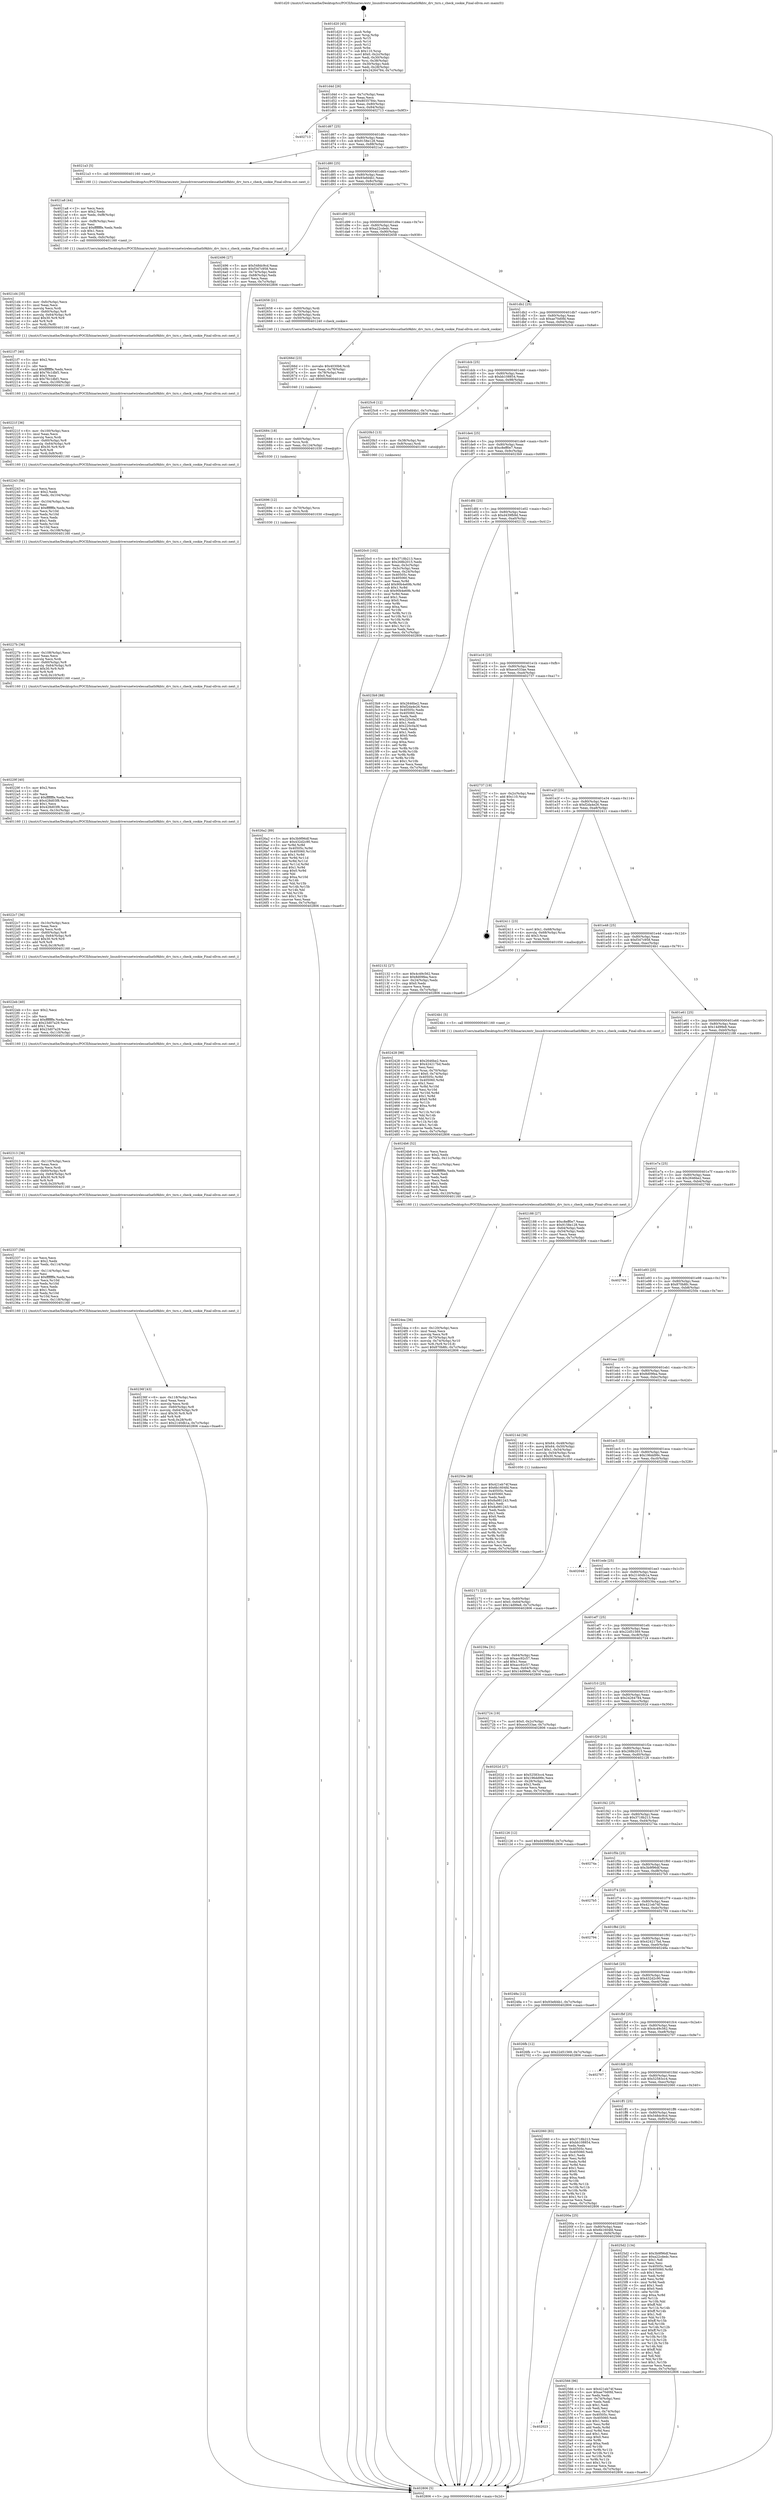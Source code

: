 digraph "0x401d20" {
  label = "0x401d20 (/mnt/c/Users/mathe/Desktop/tcc/POCII/binaries/extr_linuxdriversnetwirelessathath9khtc_drv_txrx.c_check_cookie_Final-ollvm.out::main(0))"
  labelloc = "t"
  node[shape=record]

  Entry [label="",width=0.3,height=0.3,shape=circle,fillcolor=black,style=filled]
  "0x401d4d" [label="{
     0x401d4d [26]\l
     | [instrs]\l
     &nbsp;&nbsp;0x401d4d \<+3\>: mov -0x7c(%rbp),%eax\l
     &nbsp;&nbsp;0x401d50 \<+2\>: mov %eax,%ecx\l
     &nbsp;&nbsp;0x401d52 \<+6\>: sub $0x8035784c,%ecx\l
     &nbsp;&nbsp;0x401d58 \<+3\>: mov %eax,-0x80(%rbp)\l
     &nbsp;&nbsp;0x401d5b \<+6\>: mov %ecx,-0x84(%rbp)\l
     &nbsp;&nbsp;0x401d61 \<+6\>: je 0000000000402713 \<main+0x9f3\>\l
  }"]
  "0x402713" [label="{
     0x402713\l
  }", style=dashed]
  "0x401d67" [label="{
     0x401d67 [25]\l
     | [instrs]\l
     &nbsp;&nbsp;0x401d67 \<+5\>: jmp 0000000000401d6c \<main+0x4c\>\l
     &nbsp;&nbsp;0x401d6c \<+3\>: mov -0x80(%rbp),%eax\l
     &nbsp;&nbsp;0x401d6f \<+5\>: sub $0x9158e128,%eax\l
     &nbsp;&nbsp;0x401d74 \<+6\>: mov %eax,-0x88(%rbp)\l
     &nbsp;&nbsp;0x401d7a \<+6\>: je 00000000004021a3 \<main+0x483\>\l
  }"]
  Exit [label="",width=0.3,height=0.3,shape=circle,fillcolor=black,style=filled,peripheries=2]
  "0x4021a3" [label="{
     0x4021a3 [5]\l
     | [instrs]\l
     &nbsp;&nbsp;0x4021a3 \<+5\>: call 0000000000401160 \<next_i\>\l
     | [calls]\l
     &nbsp;&nbsp;0x401160 \{1\} (/mnt/c/Users/mathe/Desktop/tcc/POCII/binaries/extr_linuxdriversnetwirelessathath9khtc_drv_txrx.c_check_cookie_Final-ollvm.out::next_i)\l
  }"]
  "0x401d80" [label="{
     0x401d80 [25]\l
     | [instrs]\l
     &nbsp;&nbsp;0x401d80 \<+5\>: jmp 0000000000401d85 \<main+0x65\>\l
     &nbsp;&nbsp;0x401d85 \<+3\>: mov -0x80(%rbp),%eax\l
     &nbsp;&nbsp;0x401d88 \<+5\>: sub $0x93efd4b1,%eax\l
     &nbsp;&nbsp;0x401d8d \<+6\>: mov %eax,-0x8c(%rbp)\l
     &nbsp;&nbsp;0x401d93 \<+6\>: je 0000000000402496 \<main+0x776\>\l
  }"]
  "0x4026a2" [label="{
     0x4026a2 [89]\l
     | [instrs]\l
     &nbsp;&nbsp;0x4026a2 \<+5\>: mov $0x3b9f96df,%eax\l
     &nbsp;&nbsp;0x4026a7 \<+5\>: mov $0x432d2c90,%esi\l
     &nbsp;&nbsp;0x4026ac \<+3\>: xor %r8d,%r8d\l
     &nbsp;&nbsp;0x4026af \<+8\>: mov 0x40505c,%r9d\l
     &nbsp;&nbsp;0x4026b7 \<+8\>: mov 0x405060,%r10d\l
     &nbsp;&nbsp;0x4026bf \<+4\>: sub $0x1,%r8d\l
     &nbsp;&nbsp;0x4026c3 \<+3\>: mov %r9d,%r11d\l
     &nbsp;&nbsp;0x4026c6 \<+3\>: add %r8d,%r11d\l
     &nbsp;&nbsp;0x4026c9 \<+4\>: imul %r11d,%r9d\l
     &nbsp;&nbsp;0x4026cd \<+4\>: and $0x1,%r9d\l
     &nbsp;&nbsp;0x4026d1 \<+4\>: cmp $0x0,%r9d\l
     &nbsp;&nbsp;0x4026d5 \<+3\>: sete %bl\l
     &nbsp;&nbsp;0x4026d8 \<+4\>: cmp $0xa,%r10d\l
     &nbsp;&nbsp;0x4026dc \<+4\>: setl %r14b\l
     &nbsp;&nbsp;0x4026e0 \<+3\>: mov %bl,%r15b\l
     &nbsp;&nbsp;0x4026e3 \<+3\>: and %r14b,%r15b\l
     &nbsp;&nbsp;0x4026e6 \<+3\>: xor %r14b,%bl\l
     &nbsp;&nbsp;0x4026e9 \<+3\>: or %bl,%r15b\l
     &nbsp;&nbsp;0x4026ec \<+4\>: test $0x1,%r15b\l
     &nbsp;&nbsp;0x4026f0 \<+3\>: cmovne %esi,%eax\l
     &nbsp;&nbsp;0x4026f3 \<+3\>: mov %eax,-0x7c(%rbp)\l
     &nbsp;&nbsp;0x4026f6 \<+5\>: jmp 0000000000402806 \<main+0xae6\>\l
  }"]
  "0x402496" [label="{
     0x402496 [27]\l
     | [instrs]\l
     &nbsp;&nbsp;0x402496 \<+5\>: mov $0x548dc9cd,%eax\l
     &nbsp;&nbsp;0x40249b \<+5\>: mov $0xf347c958,%ecx\l
     &nbsp;&nbsp;0x4024a0 \<+3\>: mov -0x74(%rbp),%edx\l
     &nbsp;&nbsp;0x4024a3 \<+3\>: cmp -0x68(%rbp),%edx\l
     &nbsp;&nbsp;0x4024a6 \<+3\>: cmovl %ecx,%eax\l
     &nbsp;&nbsp;0x4024a9 \<+3\>: mov %eax,-0x7c(%rbp)\l
     &nbsp;&nbsp;0x4024ac \<+5\>: jmp 0000000000402806 \<main+0xae6\>\l
  }"]
  "0x401d99" [label="{
     0x401d99 [25]\l
     | [instrs]\l
     &nbsp;&nbsp;0x401d99 \<+5\>: jmp 0000000000401d9e \<main+0x7e\>\l
     &nbsp;&nbsp;0x401d9e \<+3\>: mov -0x80(%rbp),%eax\l
     &nbsp;&nbsp;0x401da1 \<+5\>: sub $0xa22cdedc,%eax\l
     &nbsp;&nbsp;0x401da6 \<+6\>: mov %eax,-0x90(%rbp)\l
     &nbsp;&nbsp;0x401dac \<+6\>: je 0000000000402658 \<main+0x938\>\l
  }"]
  "0x402696" [label="{
     0x402696 [12]\l
     | [instrs]\l
     &nbsp;&nbsp;0x402696 \<+4\>: mov -0x70(%rbp),%rcx\l
     &nbsp;&nbsp;0x40269a \<+3\>: mov %rcx,%rdi\l
     &nbsp;&nbsp;0x40269d \<+5\>: call 0000000000401030 \<free@plt\>\l
     | [calls]\l
     &nbsp;&nbsp;0x401030 \{1\} (unknown)\l
  }"]
  "0x402658" [label="{
     0x402658 [21]\l
     | [instrs]\l
     &nbsp;&nbsp;0x402658 \<+4\>: mov -0x60(%rbp),%rdi\l
     &nbsp;&nbsp;0x40265c \<+4\>: mov -0x70(%rbp),%rsi\l
     &nbsp;&nbsp;0x402660 \<+4\>: mov -0x48(%rbp),%rdx\l
     &nbsp;&nbsp;0x402664 \<+4\>: mov -0x50(%rbp),%rcx\l
     &nbsp;&nbsp;0x402668 \<+5\>: call 0000000000401240 \<check_cookie\>\l
     | [calls]\l
     &nbsp;&nbsp;0x401240 \{1\} (/mnt/c/Users/mathe/Desktop/tcc/POCII/binaries/extr_linuxdriversnetwirelessathath9khtc_drv_txrx.c_check_cookie_Final-ollvm.out::check_cookie)\l
  }"]
  "0x401db2" [label="{
     0x401db2 [25]\l
     | [instrs]\l
     &nbsp;&nbsp;0x401db2 \<+5\>: jmp 0000000000401db7 \<main+0x97\>\l
     &nbsp;&nbsp;0x401db7 \<+3\>: mov -0x80(%rbp),%eax\l
     &nbsp;&nbsp;0x401dba \<+5\>: sub $0xae70d0fd,%eax\l
     &nbsp;&nbsp;0x401dbf \<+6\>: mov %eax,-0x94(%rbp)\l
     &nbsp;&nbsp;0x401dc5 \<+6\>: je 00000000004025c6 \<main+0x8a6\>\l
  }"]
  "0x402684" [label="{
     0x402684 [18]\l
     | [instrs]\l
     &nbsp;&nbsp;0x402684 \<+4\>: mov -0x60(%rbp),%rcx\l
     &nbsp;&nbsp;0x402688 \<+3\>: mov %rcx,%rdi\l
     &nbsp;&nbsp;0x40268b \<+6\>: mov %eax,-0x124(%rbp)\l
     &nbsp;&nbsp;0x402691 \<+5\>: call 0000000000401030 \<free@plt\>\l
     | [calls]\l
     &nbsp;&nbsp;0x401030 \{1\} (unknown)\l
  }"]
  "0x4025c6" [label="{
     0x4025c6 [12]\l
     | [instrs]\l
     &nbsp;&nbsp;0x4025c6 \<+7\>: movl $0x93efd4b1,-0x7c(%rbp)\l
     &nbsp;&nbsp;0x4025cd \<+5\>: jmp 0000000000402806 \<main+0xae6\>\l
  }"]
  "0x401dcb" [label="{
     0x401dcb [25]\l
     | [instrs]\l
     &nbsp;&nbsp;0x401dcb \<+5\>: jmp 0000000000401dd0 \<main+0xb0\>\l
     &nbsp;&nbsp;0x401dd0 \<+3\>: mov -0x80(%rbp),%eax\l
     &nbsp;&nbsp;0x401dd3 \<+5\>: sub $0xbb108854,%eax\l
     &nbsp;&nbsp;0x401dd8 \<+6\>: mov %eax,-0x98(%rbp)\l
     &nbsp;&nbsp;0x401dde \<+6\>: je 00000000004020b3 \<main+0x393\>\l
  }"]
  "0x40266d" [label="{
     0x40266d [23]\l
     | [instrs]\l
     &nbsp;&nbsp;0x40266d \<+10\>: movabs $0x4030b6,%rdi\l
     &nbsp;&nbsp;0x402677 \<+3\>: mov %eax,-0x78(%rbp)\l
     &nbsp;&nbsp;0x40267a \<+3\>: mov -0x78(%rbp),%esi\l
     &nbsp;&nbsp;0x40267d \<+2\>: mov $0x0,%al\l
     &nbsp;&nbsp;0x40267f \<+5\>: call 0000000000401040 \<printf@plt\>\l
     | [calls]\l
     &nbsp;&nbsp;0x401040 \{1\} (unknown)\l
  }"]
  "0x4020b3" [label="{
     0x4020b3 [13]\l
     | [instrs]\l
     &nbsp;&nbsp;0x4020b3 \<+4\>: mov -0x38(%rbp),%rax\l
     &nbsp;&nbsp;0x4020b7 \<+4\>: mov 0x8(%rax),%rdi\l
     &nbsp;&nbsp;0x4020bb \<+5\>: call 0000000000401060 \<atoi@plt\>\l
     | [calls]\l
     &nbsp;&nbsp;0x401060 \{1\} (unknown)\l
  }"]
  "0x401de4" [label="{
     0x401de4 [25]\l
     | [instrs]\l
     &nbsp;&nbsp;0x401de4 \<+5\>: jmp 0000000000401de9 \<main+0xc9\>\l
     &nbsp;&nbsp;0x401de9 \<+3\>: mov -0x80(%rbp),%eax\l
     &nbsp;&nbsp;0x401dec \<+5\>: sub $0xc8eff0e7,%eax\l
     &nbsp;&nbsp;0x401df1 \<+6\>: mov %eax,-0x9c(%rbp)\l
     &nbsp;&nbsp;0x401df7 \<+6\>: je 00000000004023b9 \<main+0x699\>\l
  }"]
  "0x402023" [label="{
     0x402023\l
  }", style=dashed]
  "0x4023b9" [label="{
     0x4023b9 [88]\l
     | [instrs]\l
     &nbsp;&nbsp;0x4023b9 \<+5\>: mov $0x2646be2,%eax\l
     &nbsp;&nbsp;0x4023be \<+5\>: mov $0xf2da4e26,%ecx\l
     &nbsp;&nbsp;0x4023c3 \<+7\>: mov 0x40505c,%edx\l
     &nbsp;&nbsp;0x4023ca \<+7\>: mov 0x405060,%esi\l
     &nbsp;&nbsp;0x4023d1 \<+2\>: mov %edx,%edi\l
     &nbsp;&nbsp;0x4023d3 \<+6\>: sub $0x220c0a3f,%edi\l
     &nbsp;&nbsp;0x4023d9 \<+3\>: sub $0x1,%edi\l
     &nbsp;&nbsp;0x4023dc \<+6\>: add $0x220c0a3f,%edi\l
     &nbsp;&nbsp;0x4023e2 \<+3\>: imul %edi,%edx\l
     &nbsp;&nbsp;0x4023e5 \<+3\>: and $0x1,%edx\l
     &nbsp;&nbsp;0x4023e8 \<+3\>: cmp $0x0,%edx\l
     &nbsp;&nbsp;0x4023eb \<+4\>: sete %r8b\l
     &nbsp;&nbsp;0x4023ef \<+3\>: cmp $0xa,%esi\l
     &nbsp;&nbsp;0x4023f2 \<+4\>: setl %r9b\l
     &nbsp;&nbsp;0x4023f6 \<+3\>: mov %r8b,%r10b\l
     &nbsp;&nbsp;0x4023f9 \<+3\>: and %r9b,%r10b\l
     &nbsp;&nbsp;0x4023fc \<+3\>: xor %r9b,%r8b\l
     &nbsp;&nbsp;0x4023ff \<+3\>: or %r8b,%r10b\l
     &nbsp;&nbsp;0x402402 \<+4\>: test $0x1,%r10b\l
     &nbsp;&nbsp;0x402406 \<+3\>: cmovne %ecx,%eax\l
     &nbsp;&nbsp;0x402409 \<+3\>: mov %eax,-0x7c(%rbp)\l
     &nbsp;&nbsp;0x40240c \<+5\>: jmp 0000000000402806 \<main+0xae6\>\l
  }"]
  "0x401dfd" [label="{
     0x401dfd [25]\l
     | [instrs]\l
     &nbsp;&nbsp;0x401dfd \<+5\>: jmp 0000000000401e02 \<main+0xe2\>\l
     &nbsp;&nbsp;0x401e02 \<+3\>: mov -0x80(%rbp),%eax\l
     &nbsp;&nbsp;0x401e05 \<+5\>: sub $0xd439fb9d,%eax\l
     &nbsp;&nbsp;0x401e0a \<+6\>: mov %eax,-0xa0(%rbp)\l
     &nbsp;&nbsp;0x401e10 \<+6\>: je 0000000000402132 \<main+0x412\>\l
  }"]
  "0x402566" [label="{
     0x402566 [96]\l
     | [instrs]\l
     &nbsp;&nbsp;0x402566 \<+5\>: mov $0x421eb74f,%eax\l
     &nbsp;&nbsp;0x40256b \<+5\>: mov $0xae70d0fd,%ecx\l
     &nbsp;&nbsp;0x402570 \<+2\>: xor %edx,%edx\l
     &nbsp;&nbsp;0x402572 \<+3\>: mov -0x74(%rbp),%esi\l
     &nbsp;&nbsp;0x402575 \<+2\>: mov %edx,%edi\l
     &nbsp;&nbsp;0x402577 \<+3\>: sub $0x1,%edi\l
     &nbsp;&nbsp;0x40257a \<+2\>: sub %edi,%esi\l
     &nbsp;&nbsp;0x40257c \<+3\>: mov %esi,-0x74(%rbp)\l
     &nbsp;&nbsp;0x40257f \<+7\>: mov 0x40505c,%esi\l
     &nbsp;&nbsp;0x402586 \<+7\>: mov 0x405060,%edi\l
     &nbsp;&nbsp;0x40258d \<+3\>: sub $0x1,%edx\l
     &nbsp;&nbsp;0x402590 \<+3\>: mov %esi,%r8d\l
     &nbsp;&nbsp;0x402593 \<+3\>: add %edx,%r8d\l
     &nbsp;&nbsp;0x402596 \<+4\>: imul %r8d,%esi\l
     &nbsp;&nbsp;0x40259a \<+3\>: and $0x1,%esi\l
     &nbsp;&nbsp;0x40259d \<+3\>: cmp $0x0,%esi\l
     &nbsp;&nbsp;0x4025a0 \<+4\>: sete %r9b\l
     &nbsp;&nbsp;0x4025a4 \<+3\>: cmp $0xa,%edi\l
     &nbsp;&nbsp;0x4025a7 \<+4\>: setl %r10b\l
     &nbsp;&nbsp;0x4025ab \<+3\>: mov %r9b,%r11b\l
     &nbsp;&nbsp;0x4025ae \<+3\>: and %r10b,%r11b\l
     &nbsp;&nbsp;0x4025b1 \<+3\>: xor %r10b,%r9b\l
     &nbsp;&nbsp;0x4025b4 \<+3\>: or %r9b,%r11b\l
     &nbsp;&nbsp;0x4025b7 \<+4\>: test $0x1,%r11b\l
     &nbsp;&nbsp;0x4025bb \<+3\>: cmovne %ecx,%eax\l
     &nbsp;&nbsp;0x4025be \<+3\>: mov %eax,-0x7c(%rbp)\l
     &nbsp;&nbsp;0x4025c1 \<+5\>: jmp 0000000000402806 \<main+0xae6\>\l
  }"]
  "0x402132" [label="{
     0x402132 [27]\l
     | [instrs]\l
     &nbsp;&nbsp;0x402132 \<+5\>: mov $0x4c49c562,%eax\l
     &nbsp;&nbsp;0x402137 \<+5\>: mov $0x8d09fea,%ecx\l
     &nbsp;&nbsp;0x40213c \<+3\>: mov -0x24(%rbp),%edx\l
     &nbsp;&nbsp;0x40213f \<+3\>: cmp $0x0,%edx\l
     &nbsp;&nbsp;0x402142 \<+3\>: cmove %ecx,%eax\l
     &nbsp;&nbsp;0x402145 \<+3\>: mov %eax,-0x7c(%rbp)\l
     &nbsp;&nbsp;0x402148 \<+5\>: jmp 0000000000402806 \<main+0xae6\>\l
  }"]
  "0x401e16" [label="{
     0x401e16 [25]\l
     | [instrs]\l
     &nbsp;&nbsp;0x401e16 \<+5\>: jmp 0000000000401e1b \<main+0xfb\>\l
     &nbsp;&nbsp;0x401e1b \<+3\>: mov -0x80(%rbp),%eax\l
     &nbsp;&nbsp;0x401e1e \<+5\>: sub $0xece533ae,%eax\l
     &nbsp;&nbsp;0x401e23 \<+6\>: mov %eax,-0xa4(%rbp)\l
     &nbsp;&nbsp;0x401e29 \<+6\>: je 0000000000402737 \<main+0xa17\>\l
  }"]
  "0x40200a" [label="{
     0x40200a [25]\l
     | [instrs]\l
     &nbsp;&nbsp;0x40200a \<+5\>: jmp 000000000040200f \<main+0x2ef\>\l
     &nbsp;&nbsp;0x40200f \<+3\>: mov -0x80(%rbp),%eax\l
     &nbsp;&nbsp;0x402012 \<+5\>: sub $0x6b1604fd,%eax\l
     &nbsp;&nbsp;0x402017 \<+6\>: mov %eax,-0xf4(%rbp)\l
     &nbsp;&nbsp;0x40201d \<+6\>: je 0000000000402566 \<main+0x846\>\l
  }"]
  "0x402737" [label="{
     0x402737 [19]\l
     | [instrs]\l
     &nbsp;&nbsp;0x402737 \<+3\>: mov -0x2c(%rbp),%eax\l
     &nbsp;&nbsp;0x40273a \<+7\>: add $0x110,%rsp\l
     &nbsp;&nbsp;0x402741 \<+1\>: pop %rbx\l
     &nbsp;&nbsp;0x402742 \<+2\>: pop %r12\l
     &nbsp;&nbsp;0x402744 \<+2\>: pop %r14\l
     &nbsp;&nbsp;0x402746 \<+2\>: pop %r15\l
     &nbsp;&nbsp;0x402748 \<+1\>: pop %rbp\l
     &nbsp;&nbsp;0x402749 \<+1\>: ret\l
  }"]
  "0x401e2f" [label="{
     0x401e2f [25]\l
     | [instrs]\l
     &nbsp;&nbsp;0x401e2f \<+5\>: jmp 0000000000401e34 \<main+0x114\>\l
     &nbsp;&nbsp;0x401e34 \<+3\>: mov -0x80(%rbp),%eax\l
     &nbsp;&nbsp;0x401e37 \<+5\>: sub $0xf2da4e26,%eax\l
     &nbsp;&nbsp;0x401e3c \<+6\>: mov %eax,-0xa8(%rbp)\l
     &nbsp;&nbsp;0x401e42 \<+6\>: je 0000000000402411 \<main+0x6f1\>\l
  }"]
  "0x4025d2" [label="{
     0x4025d2 [134]\l
     | [instrs]\l
     &nbsp;&nbsp;0x4025d2 \<+5\>: mov $0x3b9f96df,%eax\l
     &nbsp;&nbsp;0x4025d7 \<+5\>: mov $0xa22cdedc,%ecx\l
     &nbsp;&nbsp;0x4025dc \<+2\>: mov $0x1,%dl\l
     &nbsp;&nbsp;0x4025de \<+2\>: xor %esi,%esi\l
     &nbsp;&nbsp;0x4025e0 \<+7\>: mov 0x40505c,%edi\l
     &nbsp;&nbsp;0x4025e7 \<+8\>: mov 0x405060,%r8d\l
     &nbsp;&nbsp;0x4025ef \<+3\>: sub $0x1,%esi\l
     &nbsp;&nbsp;0x4025f2 \<+3\>: mov %edi,%r9d\l
     &nbsp;&nbsp;0x4025f5 \<+3\>: add %esi,%r9d\l
     &nbsp;&nbsp;0x4025f8 \<+4\>: imul %r9d,%edi\l
     &nbsp;&nbsp;0x4025fc \<+3\>: and $0x1,%edi\l
     &nbsp;&nbsp;0x4025ff \<+3\>: cmp $0x0,%edi\l
     &nbsp;&nbsp;0x402602 \<+4\>: sete %r10b\l
     &nbsp;&nbsp;0x402606 \<+4\>: cmp $0xa,%r8d\l
     &nbsp;&nbsp;0x40260a \<+4\>: setl %r11b\l
     &nbsp;&nbsp;0x40260e \<+3\>: mov %r10b,%bl\l
     &nbsp;&nbsp;0x402611 \<+3\>: xor $0xff,%bl\l
     &nbsp;&nbsp;0x402614 \<+3\>: mov %r11b,%r14b\l
     &nbsp;&nbsp;0x402617 \<+4\>: xor $0xff,%r14b\l
     &nbsp;&nbsp;0x40261b \<+3\>: xor $0x1,%dl\l
     &nbsp;&nbsp;0x40261e \<+3\>: mov %bl,%r15b\l
     &nbsp;&nbsp;0x402621 \<+4\>: and $0xff,%r15b\l
     &nbsp;&nbsp;0x402625 \<+3\>: and %dl,%r10b\l
     &nbsp;&nbsp;0x402628 \<+3\>: mov %r14b,%r12b\l
     &nbsp;&nbsp;0x40262b \<+4\>: and $0xff,%r12b\l
     &nbsp;&nbsp;0x40262f \<+3\>: and %dl,%r11b\l
     &nbsp;&nbsp;0x402632 \<+3\>: or %r10b,%r15b\l
     &nbsp;&nbsp;0x402635 \<+3\>: or %r11b,%r12b\l
     &nbsp;&nbsp;0x402638 \<+3\>: xor %r12b,%r15b\l
     &nbsp;&nbsp;0x40263b \<+3\>: or %r14b,%bl\l
     &nbsp;&nbsp;0x40263e \<+3\>: xor $0xff,%bl\l
     &nbsp;&nbsp;0x402641 \<+3\>: or $0x1,%dl\l
     &nbsp;&nbsp;0x402644 \<+2\>: and %dl,%bl\l
     &nbsp;&nbsp;0x402646 \<+3\>: or %bl,%r15b\l
     &nbsp;&nbsp;0x402649 \<+4\>: test $0x1,%r15b\l
     &nbsp;&nbsp;0x40264d \<+3\>: cmovne %ecx,%eax\l
     &nbsp;&nbsp;0x402650 \<+3\>: mov %eax,-0x7c(%rbp)\l
     &nbsp;&nbsp;0x402653 \<+5\>: jmp 0000000000402806 \<main+0xae6\>\l
  }"]
  "0x402411" [label="{
     0x402411 [23]\l
     | [instrs]\l
     &nbsp;&nbsp;0x402411 \<+7\>: movl $0x1,-0x68(%rbp)\l
     &nbsp;&nbsp;0x402418 \<+4\>: movslq -0x68(%rbp),%rax\l
     &nbsp;&nbsp;0x40241c \<+4\>: shl $0x3,%rax\l
     &nbsp;&nbsp;0x402420 \<+3\>: mov %rax,%rdi\l
     &nbsp;&nbsp;0x402423 \<+5\>: call 0000000000401050 \<malloc@plt\>\l
     | [calls]\l
     &nbsp;&nbsp;0x401050 \{1\} (unknown)\l
  }"]
  "0x401e48" [label="{
     0x401e48 [25]\l
     | [instrs]\l
     &nbsp;&nbsp;0x401e48 \<+5\>: jmp 0000000000401e4d \<main+0x12d\>\l
     &nbsp;&nbsp;0x401e4d \<+3\>: mov -0x80(%rbp),%eax\l
     &nbsp;&nbsp;0x401e50 \<+5\>: sub $0xf347c958,%eax\l
     &nbsp;&nbsp;0x401e55 \<+6\>: mov %eax,-0xac(%rbp)\l
     &nbsp;&nbsp;0x401e5b \<+6\>: je 00000000004024b1 \<main+0x791\>\l
  }"]
  "0x4024ea" [label="{
     0x4024ea [36]\l
     | [instrs]\l
     &nbsp;&nbsp;0x4024ea \<+6\>: mov -0x120(%rbp),%ecx\l
     &nbsp;&nbsp;0x4024f0 \<+3\>: imul %eax,%ecx\l
     &nbsp;&nbsp;0x4024f3 \<+3\>: movslq %ecx,%r8\l
     &nbsp;&nbsp;0x4024f6 \<+4\>: mov -0x70(%rbp),%r9\l
     &nbsp;&nbsp;0x4024fa \<+4\>: movslq -0x74(%rbp),%r10\l
     &nbsp;&nbsp;0x4024fe \<+4\>: mov %r8,(%r9,%r10,8)\l
     &nbsp;&nbsp;0x402502 \<+7\>: movl $0x870b8fc,-0x7c(%rbp)\l
     &nbsp;&nbsp;0x402509 \<+5\>: jmp 0000000000402806 \<main+0xae6\>\l
  }"]
  "0x4024b1" [label="{
     0x4024b1 [5]\l
     | [instrs]\l
     &nbsp;&nbsp;0x4024b1 \<+5\>: call 0000000000401160 \<next_i\>\l
     | [calls]\l
     &nbsp;&nbsp;0x401160 \{1\} (/mnt/c/Users/mathe/Desktop/tcc/POCII/binaries/extr_linuxdriversnetwirelessathath9khtc_drv_txrx.c_check_cookie_Final-ollvm.out::next_i)\l
  }"]
  "0x401e61" [label="{
     0x401e61 [25]\l
     | [instrs]\l
     &nbsp;&nbsp;0x401e61 \<+5\>: jmp 0000000000401e66 \<main+0x146\>\l
     &nbsp;&nbsp;0x401e66 \<+3\>: mov -0x80(%rbp),%eax\l
     &nbsp;&nbsp;0x401e69 \<+5\>: sub $0x14d99e8,%eax\l
     &nbsp;&nbsp;0x401e6e \<+6\>: mov %eax,-0xb0(%rbp)\l
     &nbsp;&nbsp;0x401e74 \<+6\>: je 0000000000402188 \<main+0x468\>\l
  }"]
  "0x4024b6" [label="{
     0x4024b6 [52]\l
     | [instrs]\l
     &nbsp;&nbsp;0x4024b6 \<+2\>: xor %ecx,%ecx\l
     &nbsp;&nbsp;0x4024b8 \<+5\>: mov $0x2,%edx\l
     &nbsp;&nbsp;0x4024bd \<+6\>: mov %edx,-0x11c(%rbp)\l
     &nbsp;&nbsp;0x4024c3 \<+1\>: cltd\l
     &nbsp;&nbsp;0x4024c4 \<+6\>: mov -0x11c(%rbp),%esi\l
     &nbsp;&nbsp;0x4024ca \<+2\>: idiv %esi\l
     &nbsp;&nbsp;0x4024cc \<+6\>: imul $0xfffffffe,%edx,%edx\l
     &nbsp;&nbsp;0x4024d2 \<+2\>: mov %ecx,%edi\l
     &nbsp;&nbsp;0x4024d4 \<+2\>: sub %edx,%edi\l
     &nbsp;&nbsp;0x4024d6 \<+2\>: mov %ecx,%edx\l
     &nbsp;&nbsp;0x4024d8 \<+3\>: sub $0x1,%edx\l
     &nbsp;&nbsp;0x4024db \<+2\>: add %edx,%edi\l
     &nbsp;&nbsp;0x4024dd \<+2\>: sub %edi,%ecx\l
     &nbsp;&nbsp;0x4024df \<+6\>: mov %ecx,-0x120(%rbp)\l
     &nbsp;&nbsp;0x4024e5 \<+5\>: call 0000000000401160 \<next_i\>\l
     | [calls]\l
     &nbsp;&nbsp;0x401160 \{1\} (/mnt/c/Users/mathe/Desktop/tcc/POCII/binaries/extr_linuxdriversnetwirelessathath9khtc_drv_txrx.c_check_cookie_Final-ollvm.out::next_i)\l
  }"]
  "0x402188" [label="{
     0x402188 [27]\l
     | [instrs]\l
     &nbsp;&nbsp;0x402188 \<+5\>: mov $0xc8eff0e7,%eax\l
     &nbsp;&nbsp;0x40218d \<+5\>: mov $0x9158e128,%ecx\l
     &nbsp;&nbsp;0x402192 \<+3\>: mov -0x64(%rbp),%edx\l
     &nbsp;&nbsp;0x402195 \<+3\>: cmp -0x54(%rbp),%edx\l
     &nbsp;&nbsp;0x402198 \<+3\>: cmovl %ecx,%eax\l
     &nbsp;&nbsp;0x40219b \<+3\>: mov %eax,-0x7c(%rbp)\l
     &nbsp;&nbsp;0x40219e \<+5\>: jmp 0000000000402806 \<main+0xae6\>\l
  }"]
  "0x401e7a" [label="{
     0x401e7a [25]\l
     | [instrs]\l
     &nbsp;&nbsp;0x401e7a \<+5\>: jmp 0000000000401e7f \<main+0x15f\>\l
     &nbsp;&nbsp;0x401e7f \<+3\>: mov -0x80(%rbp),%eax\l
     &nbsp;&nbsp;0x401e82 \<+5\>: sub $0x2646be2,%eax\l
     &nbsp;&nbsp;0x401e87 \<+6\>: mov %eax,-0xb4(%rbp)\l
     &nbsp;&nbsp;0x401e8d \<+6\>: je 0000000000402766 \<main+0xa46\>\l
  }"]
  "0x402428" [label="{
     0x402428 [98]\l
     | [instrs]\l
     &nbsp;&nbsp;0x402428 \<+5\>: mov $0x2646be2,%ecx\l
     &nbsp;&nbsp;0x40242d \<+5\>: mov $0x424217bd,%edx\l
     &nbsp;&nbsp;0x402432 \<+2\>: xor %esi,%esi\l
     &nbsp;&nbsp;0x402434 \<+4\>: mov %rax,-0x70(%rbp)\l
     &nbsp;&nbsp;0x402438 \<+7\>: movl $0x0,-0x74(%rbp)\l
     &nbsp;&nbsp;0x40243f \<+8\>: mov 0x40505c,%r8d\l
     &nbsp;&nbsp;0x402447 \<+8\>: mov 0x405060,%r9d\l
     &nbsp;&nbsp;0x40244f \<+3\>: sub $0x1,%esi\l
     &nbsp;&nbsp;0x402452 \<+3\>: mov %r8d,%r10d\l
     &nbsp;&nbsp;0x402455 \<+3\>: add %esi,%r10d\l
     &nbsp;&nbsp;0x402458 \<+4\>: imul %r10d,%r8d\l
     &nbsp;&nbsp;0x40245c \<+4\>: and $0x1,%r8d\l
     &nbsp;&nbsp;0x402460 \<+4\>: cmp $0x0,%r8d\l
     &nbsp;&nbsp;0x402464 \<+4\>: sete %r11b\l
     &nbsp;&nbsp;0x402468 \<+4\>: cmp $0xa,%r9d\l
     &nbsp;&nbsp;0x40246c \<+3\>: setl %bl\l
     &nbsp;&nbsp;0x40246f \<+3\>: mov %r11b,%r14b\l
     &nbsp;&nbsp;0x402472 \<+3\>: and %bl,%r14b\l
     &nbsp;&nbsp;0x402475 \<+3\>: xor %bl,%r11b\l
     &nbsp;&nbsp;0x402478 \<+3\>: or %r11b,%r14b\l
     &nbsp;&nbsp;0x40247b \<+4\>: test $0x1,%r14b\l
     &nbsp;&nbsp;0x40247f \<+3\>: cmovne %edx,%ecx\l
     &nbsp;&nbsp;0x402482 \<+3\>: mov %ecx,-0x7c(%rbp)\l
     &nbsp;&nbsp;0x402485 \<+5\>: jmp 0000000000402806 \<main+0xae6\>\l
  }"]
  "0x402766" [label="{
     0x402766\l
  }", style=dashed]
  "0x401e93" [label="{
     0x401e93 [25]\l
     | [instrs]\l
     &nbsp;&nbsp;0x401e93 \<+5\>: jmp 0000000000401e98 \<main+0x178\>\l
     &nbsp;&nbsp;0x401e98 \<+3\>: mov -0x80(%rbp),%eax\l
     &nbsp;&nbsp;0x401e9b \<+5\>: sub $0x870b8fc,%eax\l
     &nbsp;&nbsp;0x401ea0 \<+6\>: mov %eax,-0xb8(%rbp)\l
     &nbsp;&nbsp;0x401ea6 \<+6\>: je 000000000040250e \<main+0x7ee\>\l
  }"]
  "0x40236f" [label="{
     0x40236f [43]\l
     | [instrs]\l
     &nbsp;&nbsp;0x40236f \<+6\>: mov -0x118(%rbp),%ecx\l
     &nbsp;&nbsp;0x402375 \<+3\>: imul %eax,%ecx\l
     &nbsp;&nbsp;0x402378 \<+3\>: movslq %ecx,%rdi\l
     &nbsp;&nbsp;0x40237b \<+4\>: mov -0x60(%rbp),%r8\l
     &nbsp;&nbsp;0x40237f \<+4\>: movslq -0x64(%rbp),%r9\l
     &nbsp;&nbsp;0x402383 \<+4\>: imul $0x30,%r9,%r9\l
     &nbsp;&nbsp;0x402387 \<+3\>: add %r9,%r8\l
     &nbsp;&nbsp;0x40238a \<+4\>: mov %rdi,0x28(%r8)\l
     &nbsp;&nbsp;0x40238e \<+7\>: movl $0x2140db1a,-0x7c(%rbp)\l
     &nbsp;&nbsp;0x402395 \<+5\>: jmp 0000000000402806 \<main+0xae6\>\l
  }"]
  "0x40250e" [label="{
     0x40250e [88]\l
     | [instrs]\l
     &nbsp;&nbsp;0x40250e \<+5\>: mov $0x421eb74f,%eax\l
     &nbsp;&nbsp;0x402513 \<+5\>: mov $0x6b1604fd,%ecx\l
     &nbsp;&nbsp;0x402518 \<+7\>: mov 0x40505c,%edx\l
     &nbsp;&nbsp;0x40251f \<+7\>: mov 0x405060,%esi\l
     &nbsp;&nbsp;0x402526 \<+2\>: mov %edx,%edi\l
     &nbsp;&nbsp;0x402528 \<+6\>: sub $0x8a981243,%edi\l
     &nbsp;&nbsp;0x40252e \<+3\>: sub $0x1,%edi\l
     &nbsp;&nbsp;0x402531 \<+6\>: add $0x8a981243,%edi\l
     &nbsp;&nbsp;0x402537 \<+3\>: imul %edi,%edx\l
     &nbsp;&nbsp;0x40253a \<+3\>: and $0x1,%edx\l
     &nbsp;&nbsp;0x40253d \<+3\>: cmp $0x0,%edx\l
     &nbsp;&nbsp;0x402540 \<+4\>: sete %r8b\l
     &nbsp;&nbsp;0x402544 \<+3\>: cmp $0xa,%esi\l
     &nbsp;&nbsp;0x402547 \<+4\>: setl %r9b\l
     &nbsp;&nbsp;0x40254b \<+3\>: mov %r8b,%r10b\l
     &nbsp;&nbsp;0x40254e \<+3\>: and %r9b,%r10b\l
     &nbsp;&nbsp;0x402551 \<+3\>: xor %r9b,%r8b\l
     &nbsp;&nbsp;0x402554 \<+3\>: or %r8b,%r10b\l
     &nbsp;&nbsp;0x402557 \<+4\>: test $0x1,%r10b\l
     &nbsp;&nbsp;0x40255b \<+3\>: cmovne %ecx,%eax\l
     &nbsp;&nbsp;0x40255e \<+3\>: mov %eax,-0x7c(%rbp)\l
     &nbsp;&nbsp;0x402561 \<+5\>: jmp 0000000000402806 \<main+0xae6\>\l
  }"]
  "0x401eac" [label="{
     0x401eac [25]\l
     | [instrs]\l
     &nbsp;&nbsp;0x401eac \<+5\>: jmp 0000000000401eb1 \<main+0x191\>\l
     &nbsp;&nbsp;0x401eb1 \<+3\>: mov -0x80(%rbp),%eax\l
     &nbsp;&nbsp;0x401eb4 \<+5\>: sub $0x8d09fea,%eax\l
     &nbsp;&nbsp;0x401eb9 \<+6\>: mov %eax,-0xbc(%rbp)\l
     &nbsp;&nbsp;0x401ebf \<+6\>: je 000000000040214d \<main+0x42d\>\l
  }"]
  "0x402337" [label="{
     0x402337 [56]\l
     | [instrs]\l
     &nbsp;&nbsp;0x402337 \<+2\>: xor %ecx,%ecx\l
     &nbsp;&nbsp;0x402339 \<+5\>: mov $0x2,%edx\l
     &nbsp;&nbsp;0x40233e \<+6\>: mov %edx,-0x114(%rbp)\l
     &nbsp;&nbsp;0x402344 \<+1\>: cltd\l
     &nbsp;&nbsp;0x402345 \<+6\>: mov -0x114(%rbp),%esi\l
     &nbsp;&nbsp;0x40234b \<+2\>: idiv %esi\l
     &nbsp;&nbsp;0x40234d \<+6\>: imul $0xfffffffe,%edx,%edx\l
     &nbsp;&nbsp;0x402353 \<+3\>: mov %ecx,%r10d\l
     &nbsp;&nbsp;0x402356 \<+3\>: sub %edx,%r10d\l
     &nbsp;&nbsp;0x402359 \<+2\>: mov %ecx,%edx\l
     &nbsp;&nbsp;0x40235b \<+3\>: sub $0x1,%edx\l
     &nbsp;&nbsp;0x40235e \<+3\>: add %edx,%r10d\l
     &nbsp;&nbsp;0x402361 \<+3\>: sub %r10d,%ecx\l
     &nbsp;&nbsp;0x402364 \<+6\>: mov %ecx,-0x118(%rbp)\l
     &nbsp;&nbsp;0x40236a \<+5\>: call 0000000000401160 \<next_i\>\l
     | [calls]\l
     &nbsp;&nbsp;0x401160 \{1\} (/mnt/c/Users/mathe/Desktop/tcc/POCII/binaries/extr_linuxdriversnetwirelessathath9khtc_drv_txrx.c_check_cookie_Final-ollvm.out::next_i)\l
  }"]
  "0x40214d" [label="{
     0x40214d [36]\l
     | [instrs]\l
     &nbsp;&nbsp;0x40214d \<+8\>: movq $0x64,-0x48(%rbp)\l
     &nbsp;&nbsp;0x402155 \<+8\>: movq $0x64,-0x50(%rbp)\l
     &nbsp;&nbsp;0x40215d \<+7\>: movl $0x1,-0x54(%rbp)\l
     &nbsp;&nbsp;0x402164 \<+4\>: movslq -0x54(%rbp),%rax\l
     &nbsp;&nbsp;0x402168 \<+4\>: imul $0x30,%rax,%rdi\l
     &nbsp;&nbsp;0x40216c \<+5\>: call 0000000000401050 \<malloc@plt\>\l
     | [calls]\l
     &nbsp;&nbsp;0x401050 \{1\} (unknown)\l
  }"]
  "0x401ec5" [label="{
     0x401ec5 [25]\l
     | [instrs]\l
     &nbsp;&nbsp;0x401ec5 \<+5\>: jmp 0000000000401eca \<main+0x1aa\>\l
     &nbsp;&nbsp;0x401eca \<+3\>: mov -0x80(%rbp),%eax\l
     &nbsp;&nbsp;0x401ecd \<+5\>: sub $0x196dd99c,%eax\l
     &nbsp;&nbsp;0x401ed2 \<+6\>: mov %eax,-0xc0(%rbp)\l
     &nbsp;&nbsp;0x401ed8 \<+6\>: je 0000000000402048 \<main+0x328\>\l
  }"]
  "0x402313" [label="{
     0x402313 [36]\l
     | [instrs]\l
     &nbsp;&nbsp;0x402313 \<+6\>: mov -0x110(%rbp),%ecx\l
     &nbsp;&nbsp;0x402319 \<+3\>: imul %eax,%ecx\l
     &nbsp;&nbsp;0x40231c \<+3\>: movslq %ecx,%rdi\l
     &nbsp;&nbsp;0x40231f \<+4\>: mov -0x60(%rbp),%r8\l
     &nbsp;&nbsp;0x402323 \<+4\>: movslq -0x64(%rbp),%r9\l
     &nbsp;&nbsp;0x402327 \<+4\>: imul $0x30,%r9,%r9\l
     &nbsp;&nbsp;0x40232b \<+3\>: add %r9,%r8\l
     &nbsp;&nbsp;0x40232e \<+4\>: mov %rdi,0x20(%r8)\l
     &nbsp;&nbsp;0x402332 \<+5\>: call 0000000000401160 \<next_i\>\l
     | [calls]\l
     &nbsp;&nbsp;0x401160 \{1\} (/mnt/c/Users/mathe/Desktop/tcc/POCII/binaries/extr_linuxdriversnetwirelessathath9khtc_drv_txrx.c_check_cookie_Final-ollvm.out::next_i)\l
  }"]
  "0x402048" [label="{
     0x402048\l
  }", style=dashed]
  "0x401ede" [label="{
     0x401ede [25]\l
     | [instrs]\l
     &nbsp;&nbsp;0x401ede \<+5\>: jmp 0000000000401ee3 \<main+0x1c3\>\l
     &nbsp;&nbsp;0x401ee3 \<+3\>: mov -0x80(%rbp),%eax\l
     &nbsp;&nbsp;0x401ee6 \<+5\>: sub $0x2140db1a,%eax\l
     &nbsp;&nbsp;0x401eeb \<+6\>: mov %eax,-0xc4(%rbp)\l
     &nbsp;&nbsp;0x401ef1 \<+6\>: je 000000000040239a \<main+0x67a\>\l
  }"]
  "0x4022eb" [label="{
     0x4022eb [40]\l
     | [instrs]\l
     &nbsp;&nbsp;0x4022eb \<+5\>: mov $0x2,%ecx\l
     &nbsp;&nbsp;0x4022f0 \<+1\>: cltd\l
     &nbsp;&nbsp;0x4022f1 \<+2\>: idiv %ecx\l
     &nbsp;&nbsp;0x4022f3 \<+6\>: imul $0xfffffffe,%edx,%ecx\l
     &nbsp;&nbsp;0x4022f9 \<+6\>: sub $0x23d07a29,%ecx\l
     &nbsp;&nbsp;0x4022ff \<+3\>: add $0x1,%ecx\l
     &nbsp;&nbsp;0x402302 \<+6\>: add $0x23d07a29,%ecx\l
     &nbsp;&nbsp;0x402308 \<+6\>: mov %ecx,-0x110(%rbp)\l
     &nbsp;&nbsp;0x40230e \<+5\>: call 0000000000401160 \<next_i\>\l
     | [calls]\l
     &nbsp;&nbsp;0x401160 \{1\} (/mnt/c/Users/mathe/Desktop/tcc/POCII/binaries/extr_linuxdriversnetwirelessathath9khtc_drv_txrx.c_check_cookie_Final-ollvm.out::next_i)\l
  }"]
  "0x40239a" [label="{
     0x40239a [31]\l
     | [instrs]\l
     &nbsp;&nbsp;0x40239a \<+3\>: mov -0x64(%rbp),%eax\l
     &nbsp;&nbsp;0x40239d \<+5\>: sub $0xacc92c57,%eax\l
     &nbsp;&nbsp;0x4023a2 \<+3\>: add $0x1,%eax\l
     &nbsp;&nbsp;0x4023a5 \<+5\>: add $0xacc92c57,%eax\l
     &nbsp;&nbsp;0x4023aa \<+3\>: mov %eax,-0x64(%rbp)\l
     &nbsp;&nbsp;0x4023ad \<+7\>: movl $0x14d99e8,-0x7c(%rbp)\l
     &nbsp;&nbsp;0x4023b4 \<+5\>: jmp 0000000000402806 \<main+0xae6\>\l
  }"]
  "0x401ef7" [label="{
     0x401ef7 [25]\l
     | [instrs]\l
     &nbsp;&nbsp;0x401ef7 \<+5\>: jmp 0000000000401efc \<main+0x1dc\>\l
     &nbsp;&nbsp;0x401efc \<+3\>: mov -0x80(%rbp),%eax\l
     &nbsp;&nbsp;0x401eff \<+5\>: sub $0x22d51569,%eax\l
     &nbsp;&nbsp;0x401f04 \<+6\>: mov %eax,-0xc8(%rbp)\l
     &nbsp;&nbsp;0x401f0a \<+6\>: je 0000000000402724 \<main+0xa04\>\l
  }"]
  "0x4022c7" [label="{
     0x4022c7 [36]\l
     | [instrs]\l
     &nbsp;&nbsp;0x4022c7 \<+6\>: mov -0x10c(%rbp),%ecx\l
     &nbsp;&nbsp;0x4022cd \<+3\>: imul %eax,%ecx\l
     &nbsp;&nbsp;0x4022d0 \<+3\>: movslq %ecx,%rdi\l
     &nbsp;&nbsp;0x4022d3 \<+4\>: mov -0x60(%rbp),%r8\l
     &nbsp;&nbsp;0x4022d7 \<+4\>: movslq -0x64(%rbp),%r9\l
     &nbsp;&nbsp;0x4022db \<+4\>: imul $0x30,%r9,%r9\l
     &nbsp;&nbsp;0x4022df \<+3\>: add %r9,%r8\l
     &nbsp;&nbsp;0x4022e2 \<+4\>: mov %rdi,0x18(%r8)\l
     &nbsp;&nbsp;0x4022e6 \<+5\>: call 0000000000401160 \<next_i\>\l
     | [calls]\l
     &nbsp;&nbsp;0x401160 \{1\} (/mnt/c/Users/mathe/Desktop/tcc/POCII/binaries/extr_linuxdriversnetwirelessathath9khtc_drv_txrx.c_check_cookie_Final-ollvm.out::next_i)\l
  }"]
  "0x402724" [label="{
     0x402724 [19]\l
     | [instrs]\l
     &nbsp;&nbsp;0x402724 \<+7\>: movl $0x0,-0x2c(%rbp)\l
     &nbsp;&nbsp;0x40272b \<+7\>: movl $0xece533ae,-0x7c(%rbp)\l
     &nbsp;&nbsp;0x402732 \<+5\>: jmp 0000000000402806 \<main+0xae6\>\l
  }"]
  "0x401f10" [label="{
     0x401f10 [25]\l
     | [instrs]\l
     &nbsp;&nbsp;0x401f10 \<+5\>: jmp 0000000000401f15 \<main+0x1f5\>\l
     &nbsp;&nbsp;0x401f15 \<+3\>: mov -0x80(%rbp),%eax\l
     &nbsp;&nbsp;0x401f18 \<+5\>: sub $0x24264784,%eax\l
     &nbsp;&nbsp;0x401f1d \<+6\>: mov %eax,-0xcc(%rbp)\l
     &nbsp;&nbsp;0x401f23 \<+6\>: je 000000000040202d \<main+0x30d\>\l
  }"]
  "0x40229f" [label="{
     0x40229f [40]\l
     | [instrs]\l
     &nbsp;&nbsp;0x40229f \<+5\>: mov $0x2,%ecx\l
     &nbsp;&nbsp;0x4022a4 \<+1\>: cltd\l
     &nbsp;&nbsp;0x4022a5 \<+2\>: idiv %ecx\l
     &nbsp;&nbsp;0x4022a7 \<+6\>: imul $0xfffffffe,%edx,%ecx\l
     &nbsp;&nbsp;0x4022ad \<+6\>: sub $0x428d03f8,%ecx\l
     &nbsp;&nbsp;0x4022b3 \<+3\>: add $0x1,%ecx\l
     &nbsp;&nbsp;0x4022b6 \<+6\>: add $0x428d03f8,%ecx\l
     &nbsp;&nbsp;0x4022bc \<+6\>: mov %ecx,-0x10c(%rbp)\l
     &nbsp;&nbsp;0x4022c2 \<+5\>: call 0000000000401160 \<next_i\>\l
     | [calls]\l
     &nbsp;&nbsp;0x401160 \{1\} (/mnt/c/Users/mathe/Desktop/tcc/POCII/binaries/extr_linuxdriversnetwirelessathath9khtc_drv_txrx.c_check_cookie_Final-ollvm.out::next_i)\l
  }"]
  "0x40202d" [label="{
     0x40202d [27]\l
     | [instrs]\l
     &nbsp;&nbsp;0x40202d \<+5\>: mov $0x52583cc4,%eax\l
     &nbsp;&nbsp;0x402032 \<+5\>: mov $0x196dd99c,%ecx\l
     &nbsp;&nbsp;0x402037 \<+3\>: mov -0x28(%rbp),%edx\l
     &nbsp;&nbsp;0x40203a \<+3\>: cmp $0x2,%edx\l
     &nbsp;&nbsp;0x40203d \<+3\>: cmovne %ecx,%eax\l
     &nbsp;&nbsp;0x402040 \<+3\>: mov %eax,-0x7c(%rbp)\l
     &nbsp;&nbsp;0x402043 \<+5\>: jmp 0000000000402806 \<main+0xae6\>\l
  }"]
  "0x401f29" [label="{
     0x401f29 [25]\l
     | [instrs]\l
     &nbsp;&nbsp;0x401f29 \<+5\>: jmp 0000000000401f2e \<main+0x20e\>\l
     &nbsp;&nbsp;0x401f2e \<+3\>: mov -0x80(%rbp),%eax\l
     &nbsp;&nbsp;0x401f31 \<+5\>: sub $0x268b2015,%eax\l
     &nbsp;&nbsp;0x401f36 \<+6\>: mov %eax,-0xd0(%rbp)\l
     &nbsp;&nbsp;0x401f3c \<+6\>: je 0000000000402126 \<main+0x406\>\l
  }"]
  "0x402806" [label="{
     0x402806 [5]\l
     | [instrs]\l
     &nbsp;&nbsp;0x402806 \<+5\>: jmp 0000000000401d4d \<main+0x2d\>\l
  }"]
  "0x401d20" [label="{
     0x401d20 [45]\l
     | [instrs]\l
     &nbsp;&nbsp;0x401d20 \<+1\>: push %rbp\l
     &nbsp;&nbsp;0x401d21 \<+3\>: mov %rsp,%rbp\l
     &nbsp;&nbsp;0x401d24 \<+2\>: push %r15\l
     &nbsp;&nbsp;0x401d26 \<+2\>: push %r14\l
     &nbsp;&nbsp;0x401d28 \<+2\>: push %r12\l
     &nbsp;&nbsp;0x401d2a \<+1\>: push %rbx\l
     &nbsp;&nbsp;0x401d2b \<+7\>: sub $0x110,%rsp\l
     &nbsp;&nbsp;0x401d32 \<+7\>: movl $0x0,-0x2c(%rbp)\l
     &nbsp;&nbsp;0x401d39 \<+3\>: mov %edi,-0x30(%rbp)\l
     &nbsp;&nbsp;0x401d3c \<+4\>: mov %rsi,-0x38(%rbp)\l
     &nbsp;&nbsp;0x401d40 \<+3\>: mov -0x30(%rbp),%edi\l
     &nbsp;&nbsp;0x401d43 \<+3\>: mov %edi,-0x28(%rbp)\l
     &nbsp;&nbsp;0x401d46 \<+7\>: movl $0x24264784,-0x7c(%rbp)\l
  }"]
  "0x40227b" [label="{
     0x40227b [36]\l
     | [instrs]\l
     &nbsp;&nbsp;0x40227b \<+6\>: mov -0x108(%rbp),%ecx\l
     &nbsp;&nbsp;0x402281 \<+3\>: imul %eax,%ecx\l
     &nbsp;&nbsp;0x402284 \<+3\>: movslq %ecx,%rdi\l
     &nbsp;&nbsp;0x402287 \<+4\>: mov -0x60(%rbp),%r8\l
     &nbsp;&nbsp;0x40228b \<+4\>: movslq -0x64(%rbp),%r9\l
     &nbsp;&nbsp;0x40228f \<+4\>: imul $0x30,%r9,%r9\l
     &nbsp;&nbsp;0x402293 \<+3\>: add %r9,%r8\l
     &nbsp;&nbsp;0x402296 \<+4\>: mov %rdi,0x10(%r8)\l
     &nbsp;&nbsp;0x40229a \<+5\>: call 0000000000401160 \<next_i\>\l
     | [calls]\l
     &nbsp;&nbsp;0x401160 \{1\} (/mnt/c/Users/mathe/Desktop/tcc/POCII/binaries/extr_linuxdriversnetwirelessathath9khtc_drv_txrx.c_check_cookie_Final-ollvm.out::next_i)\l
  }"]
  "0x402126" [label="{
     0x402126 [12]\l
     | [instrs]\l
     &nbsp;&nbsp;0x402126 \<+7\>: movl $0xd439fb9d,-0x7c(%rbp)\l
     &nbsp;&nbsp;0x40212d \<+5\>: jmp 0000000000402806 \<main+0xae6\>\l
  }"]
  "0x401f42" [label="{
     0x401f42 [25]\l
     | [instrs]\l
     &nbsp;&nbsp;0x401f42 \<+5\>: jmp 0000000000401f47 \<main+0x227\>\l
     &nbsp;&nbsp;0x401f47 \<+3\>: mov -0x80(%rbp),%eax\l
     &nbsp;&nbsp;0x401f4a \<+5\>: sub $0x3718b213,%eax\l
     &nbsp;&nbsp;0x401f4f \<+6\>: mov %eax,-0xd4(%rbp)\l
     &nbsp;&nbsp;0x401f55 \<+6\>: je 000000000040274a \<main+0xa2a\>\l
  }"]
  "0x402243" [label="{
     0x402243 [56]\l
     | [instrs]\l
     &nbsp;&nbsp;0x402243 \<+2\>: xor %ecx,%ecx\l
     &nbsp;&nbsp;0x402245 \<+5\>: mov $0x2,%edx\l
     &nbsp;&nbsp;0x40224a \<+6\>: mov %edx,-0x104(%rbp)\l
     &nbsp;&nbsp;0x402250 \<+1\>: cltd\l
     &nbsp;&nbsp;0x402251 \<+6\>: mov -0x104(%rbp),%esi\l
     &nbsp;&nbsp;0x402257 \<+2\>: idiv %esi\l
     &nbsp;&nbsp;0x402259 \<+6\>: imul $0xfffffffe,%edx,%edx\l
     &nbsp;&nbsp;0x40225f \<+3\>: mov %ecx,%r10d\l
     &nbsp;&nbsp;0x402262 \<+3\>: sub %edx,%r10d\l
     &nbsp;&nbsp;0x402265 \<+2\>: mov %ecx,%edx\l
     &nbsp;&nbsp;0x402267 \<+3\>: sub $0x1,%edx\l
     &nbsp;&nbsp;0x40226a \<+3\>: add %edx,%r10d\l
     &nbsp;&nbsp;0x40226d \<+3\>: sub %r10d,%ecx\l
     &nbsp;&nbsp;0x402270 \<+6\>: mov %ecx,-0x108(%rbp)\l
     &nbsp;&nbsp;0x402276 \<+5\>: call 0000000000401160 \<next_i\>\l
     | [calls]\l
     &nbsp;&nbsp;0x401160 \{1\} (/mnt/c/Users/mathe/Desktop/tcc/POCII/binaries/extr_linuxdriversnetwirelessathath9khtc_drv_txrx.c_check_cookie_Final-ollvm.out::next_i)\l
  }"]
  "0x40274a" [label="{
     0x40274a\l
  }", style=dashed]
  "0x401f5b" [label="{
     0x401f5b [25]\l
     | [instrs]\l
     &nbsp;&nbsp;0x401f5b \<+5\>: jmp 0000000000401f60 \<main+0x240\>\l
     &nbsp;&nbsp;0x401f60 \<+3\>: mov -0x80(%rbp),%eax\l
     &nbsp;&nbsp;0x401f63 \<+5\>: sub $0x3b9f96df,%eax\l
     &nbsp;&nbsp;0x401f68 \<+6\>: mov %eax,-0xd8(%rbp)\l
     &nbsp;&nbsp;0x401f6e \<+6\>: je 00000000004027b5 \<main+0xa95\>\l
  }"]
  "0x40221f" [label="{
     0x40221f [36]\l
     | [instrs]\l
     &nbsp;&nbsp;0x40221f \<+6\>: mov -0x100(%rbp),%ecx\l
     &nbsp;&nbsp;0x402225 \<+3\>: imul %eax,%ecx\l
     &nbsp;&nbsp;0x402228 \<+3\>: movslq %ecx,%rdi\l
     &nbsp;&nbsp;0x40222b \<+4\>: mov -0x60(%rbp),%r8\l
     &nbsp;&nbsp;0x40222f \<+4\>: movslq -0x64(%rbp),%r9\l
     &nbsp;&nbsp;0x402233 \<+4\>: imul $0x30,%r9,%r9\l
     &nbsp;&nbsp;0x402237 \<+3\>: add %r9,%r8\l
     &nbsp;&nbsp;0x40223a \<+4\>: mov %rdi,0x8(%r8)\l
     &nbsp;&nbsp;0x40223e \<+5\>: call 0000000000401160 \<next_i\>\l
     | [calls]\l
     &nbsp;&nbsp;0x401160 \{1\} (/mnt/c/Users/mathe/Desktop/tcc/POCII/binaries/extr_linuxdriversnetwirelessathath9khtc_drv_txrx.c_check_cookie_Final-ollvm.out::next_i)\l
  }"]
  "0x4027b5" [label="{
     0x4027b5\l
  }", style=dashed]
  "0x401f74" [label="{
     0x401f74 [25]\l
     | [instrs]\l
     &nbsp;&nbsp;0x401f74 \<+5\>: jmp 0000000000401f79 \<main+0x259\>\l
     &nbsp;&nbsp;0x401f79 \<+3\>: mov -0x80(%rbp),%eax\l
     &nbsp;&nbsp;0x401f7c \<+5\>: sub $0x421eb74f,%eax\l
     &nbsp;&nbsp;0x401f81 \<+6\>: mov %eax,-0xdc(%rbp)\l
     &nbsp;&nbsp;0x401f87 \<+6\>: je 0000000000402794 \<main+0xa74\>\l
  }"]
  "0x4021f7" [label="{
     0x4021f7 [40]\l
     | [instrs]\l
     &nbsp;&nbsp;0x4021f7 \<+5\>: mov $0x2,%ecx\l
     &nbsp;&nbsp;0x4021fc \<+1\>: cltd\l
     &nbsp;&nbsp;0x4021fd \<+2\>: idiv %ecx\l
     &nbsp;&nbsp;0x4021ff \<+6\>: imul $0xfffffffe,%edx,%ecx\l
     &nbsp;&nbsp;0x402205 \<+6\>: add $0x76c1dbf1,%ecx\l
     &nbsp;&nbsp;0x40220b \<+3\>: add $0x1,%ecx\l
     &nbsp;&nbsp;0x40220e \<+6\>: sub $0x76c1dbf1,%ecx\l
     &nbsp;&nbsp;0x402214 \<+6\>: mov %ecx,-0x100(%rbp)\l
     &nbsp;&nbsp;0x40221a \<+5\>: call 0000000000401160 \<next_i\>\l
     | [calls]\l
     &nbsp;&nbsp;0x401160 \{1\} (/mnt/c/Users/mathe/Desktop/tcc/POCII/binaries/extr_linuxdriversnetwirelessathath9khtc_drv_txrx.c_check_cookie_Final-ollvm.out::next_i)\l
  }"]
  "0x402794" [label="{
     0x402794\l
  }", style=dashed]
  "0x401f8d" [label="{
     0x401f8d [25]\l
     | [instrs]\l
     &nbsp;&nbsp;0x401f8d \<+5\>: jmp 0000000000401f92 \<main+0x272\>\l
     &nbsp;&nbsp;0x401f92 \<+3\>: mov -0x80(%rbp),%eax\l
     &nbsp;&nbsp;0x401f95 \<+5\>: sub $0x424217bd,%eax\l
     &nbsp;&nbsp;0x401f9a \<+6\>: mov %eax,-0xe0(%rbp)\l
     &nbsp;&nbsp;0x401fa0 \<+6\>: je 000000000040248a \<main+0x76a\>\l
  }"]
  "0x4021d4" [label="{
     0x4021d4 [35]\l
     | [instrs]\l
     &nbsp;&nbsp;0x4021d4 \<+6\>: mov -0xfc(%rbp),%ecx\l
     &nbsp;&nbsp;0x4021da \<+3\>: imul %eax,%ecx\l
     &nbsp;&nbsp;0x4021dd \<+3\>: movslq %ecx,%rdi\l
     &nbsp;&nbsp;0x4021e0 \<+4\>: mov -0x60(%rbp),%r8\l
     &nbsp;&nbsp;0x4021e4 \<+4\>: movslq -0x64(%rbp),%r9\l
     &nbsp;&nbsp;0x4021e8 \<+4\>: imul $0x30,%r9,%r9\l
     &nbsp;&nbsp;0x4021ec \<+3\>: add %r9,%r8\l
     &nbsp;&nbsp;0x4021ef \<+3\>: mov %rdi,(%r8)\l
     &nbsp;&nbsp;0x4021f2 \<+5\>: call 0000000000401160 \<next_i\>\l
     | [calls]\l
     &nbsp;&nbsp;0x401160 \{1\} (/mnt/c/Users/mathe/Desktop/tcc/POCII/binaries/extr_linuxdriversnetwirelessathath9khtc_drv_txrx.c_check_cookie_Final-ollvm.out::next_i)\l
  }"]
  "0x40248a" [label="{
     0x40248a [12]\l
     | [instrs]\l
     &nbsp;&nbsp;0x40248a \<+7\>: movl $0x93efd4b1,-0x7c(%rbp)\l
     &nbsp;&nbsp;0x402491 \<+5\>: jmp 0000000000402806 \<main+0xae6\>\l
  }"]
  "0x401fa6" [label="{
     0x401fa6 [25]\l
     | [instrs]\l
     &nbsp;&nbsp;0x401fa6 \<+5\>: jmp 0000000000401fab \<main+0x28b\>\l
     &nbsp;&nbsp;0x401fab \<+3\>: mov -0x80(%rbp),%eax\l
     &nbsp;&nbsp;0x401fae \<+5\>: sub $0x432d2c90,%eax\l
     &nbsp;&nbsp;0x401fb3 \<+6\>: mov %eax,-0xe4(%rbp)\l
     &nbsp;&nbsp;0x401fb9 \<+6\>: je 00000000004026fb \<main+0x9db\>\l
  }"]
  "0x4021a8" [label="{
     0x4021a8 [44]\l
     | [instrs]\l
     &nbsp;&nbsp;0x4021a8 \<+2\>: xor %ecx,%ecx\l
     &nbsp;&nbsp;0x4021aa \<+5\>: mov $0x2,%edx\l
     &nbsp;&nbsp;0x4021af \<+6\>: mov %edx,-0xf8(%rbp)\l
     &nbsp;&nbsp;0x4021b5 \<+1\>: cltd\l
     &nbsp;&nbsp;0x4021b6 \<+6\>: mov -0xf8(%rbp),%esi\l
     &nbsp;&nbsp;0x4021bc \<+2\>: idiv %esi\l
     &nbsp;&nbsp;0x4021be \<+6\>: imul $0xfffffffe,%edx,%edx\l
     &nbsp;&nbsp;0x4021c4 \<+3\>: sub $0x1,%ecx\l
     &nbsp;&nbsp;0x4021c7 \<+2\>: sub %ecx,%edx\l
     &nbsp;&nbsp;0x4021c9 \<+6\>: mov %edx,-0xfc(%rbp)\l
     &nbsp;&nbsp;0x4021cf \<+5\>: call 0000000000401160 \<next_i\>\l
     | [calls]\l
     &nbsp;&nbsp;0x401160 \{1\} (/mnt/c/Users/mathe/Desktop/tcc/POCII/binaries/extr_linuxdriversnetwirelessathath9khtc_drv_txrx.c_check_cookie_Final-ollvm.out::next_i)\l
  }"]
  "0x4026fb" [label="{
     0x4026fb [12]\l
     | [instrs]\l
     &nbsp;&nbsp;0x4026fb \<+7\>: movl $0x22d51569,-0x7c(%rbp)\l
     &nbsp;&nbsp;0x402702 \<+5\>: jmp 0000000000402806 \<main+0xae6\>\l
  }"]
  "0x401fbf" [label="{
     0x401fbf [25]\l
     | [instrs]\l
     &nbsp;&nbsp;0x401fbf \<+5\>: jmp 0000000000401fc4 \<main+0x2a4\>\l
     &nbsp;&nbsp;0x401fc4 \<+3\>: mov -0x80(%rbp),%eax\l
     &nbsp;&nbsp;0x401fc7 \<+5\>: sub $0x4c49c562,%eax\l
     &nbsp;&nbsp;0x401fcc \<+6\>: mov %eax,-0xe8(%rbp)\l
     &nbsp;&nbsp;0x401fd2 \<+6\>: je 0000000000402707 \<main+0x9e7\>\l
  }"]
  "0x402171" [label="{
     0x402171 [23]\l
     | [instrs]\l
     &nbsp;&nbsp;0x402171 \<+4\>: mov %rax,-0x60(%rbp)\l
     &nbsp;&nbsp;0x402175 \<+7\>: movl $0x0,-0x64(%rbp)\l
     &nbsp;&nbsp;0x40217c \<+7\>: movl $0x14d99e8,-0x7c(%rbp)\l
     &nbsp;&nbsp;0x402183 \<+5\>: jmp 0000000000402806 \<main+0xae6\>\l
  }"]
  "0x402707" [label="{
     0x402707\l
  }", style=dashed]
  "0x401fd8" [label="{
     0x401fd8 [25]\l
     | [instrs]\l
     &nbsp;&nbsp;0x401fd8 \<+5\>: jmp 0000000000401fdd \<main+0x2bd\>\l
     &nbsp;&nbsp;0x401fdd \<+3\>: mov -0x80(%rbp),%eax\l
     &nbsp;&nbsp;0x401fe0 \<+5\>: sub $0x52583cc4,%eax\l
     &nbsp;&nbsp;0x401fe5 \<+6\>: mov %eax,-0xec(%rbp)\l
     &nbsp;&nbsp;0x401feb \<+6\>: je 0000000000402060 \<main+0x340\>\l
  }"]
  "0x4020c0" [label="{
     0x4020c0 [102]\l
     | [instrs]\l
     &nbsp;&nbsp;0x4020c0 \<+5\>: mov $0x3718b213,%ecx\l
     &nbsp;&nbsp;0x4020c5 \<+5\>: mov $0x268b2015,%edx\l
     &nbsp;&nbsp;0x4020ca \<+3\>: mov %eax,-0x3c(%rbp)\l
     &nbsp;&nbsp;0x4020cd \<+3\>: mov -0x3c(%rbp),%eax\l
     &nbsp;&nbsp;0x4020d0 \<+3\>: mov %eax,-0x24(%rbp)\l
     &nbsp;&nbsp;0x4020d3 \<+7\>: mov 0x40505c,%eax\l
     &nbsp;&nbsp;0x4020da \<+7\>: mov 0x405060,%esi\l
     &nbsp;&nbsp;0x4020e1 \<+3\>: mov %eax,%r8d\l
     &nbsp;&nbsp;0x4020e4 \<+7\>: add $0x90b4e69b,%r8d\l
     &nbsp;&nbsp;0x4020eb \<+4\>: sub $0x1,%r8d\l
     &nbsp;&nbsp;0x4020ef \<+7\>: sub $0x90b4e69b,%r8d\l
     &nbsp;&nbsp;0x4020f6 \<+4\>: imul %r8d,%eax\l
     &nbsp;&nbsp;0x4020fa \<+3\>: and $0x1,%eax\l
     &nbsp;&nbsp;0x4020fd \<+3\>: cmp $0x0,%eax\l
     &nbsp;&nbsp;0x402100 \<+4\>: sete %r9b\l
     &nbsp;&nbsp;0x402104 \<+3\>: cmp $0xa,%esi\l
     &nbsp;&nbsp;0x402107 \<+4\>: setl %r10b\l
     &nbsp;&nbsp;0x40210b \<+3\>: mov %r9b,%r11b\l
     &nbsp;&nbsp;0x40210e \<+3\>: and %r10b,%r11b\l
     &nbsp;&nbsp;0x402111 \<+3\>: xor %r10b,%r9b\l
     &nbsp;&nbsp;0x402114 \<+3\>: or %r9b,%r11b\l
     &nbsp;&nbsp;0x402117 \<+4\>: test $0x1,%r11b\l
     &nbsp;&nbsp;0x40211b \<+3\>: cmovne %edx,%ecx\l
     &nbsp;&nbsp;0x40211e \<+3\>: mov %ecx,-0x7c(%rbp)\l
     &nbsp;&nbsp;0x402121 \<+5\>: jmp 0000000000402806 \<main+0xae6\>\l
  }"]
  "0x402060" [label="{
     0x402060 [83]\l
     | [instrs]\l
     &nbsp;&nbsp;0x402060 \<+5\>: mov $0x3718b213,%eax\l
     &nbsp;&nbsp;0x402065 \<+5\>: mov $0xbb108854,%ecx\l
     &nbsp;&nbsp;0x40206a \<+2\>: xor %edx,%edx\l
     &nbsp;&nbsp;0x40206c \<+7\>: mov 0x40505c,%esi\l
     &nbsp;&nbsp;0x402073 \<+7\>: mov 0x405060,%edi\l
     &nbsp;&nbsp;0x40207a \<+3\>: sub $0x1,%edx\l
     &nbsp;&nbsp;0x40207d \<+3\>: mov %esi,%r8d\l
     &nbsp;&nbsp;0x402080 \<+3\>: add %edx,%r8d\l
     &nbsp;&nbsp;0x402083 \<+4\>: imul %r8d,%esi\l
     &nbsp;&nbsp;0x402087 \<+3\>: and $0x1,%esi\l
     &nbsp;&nbsp;0x40208a \<+3\>: cmp $0x0,%esi\l
     &nbsp;&nbsp;0x40208d \<+4\>: sete %r9b\l
     &nbsp;&nbsp;0x402091 \<+3\>: cmp $0xa,%edi\l
     &nbsp;&nbsp;0x402094 \<+4\>: setl %r10b\l
     &nbsp;&nbsp;0x402098 \<+3\>: mov %r9b,%r11b\l
     &nbsp;&nbsp;0x40209b \<+3\>: and %r10b,%r11b\l
     &nbsp;&nbsp;0x40209e \<+3\>: xor %r10b,%r9b\l
     &nbsp;&nbsp;0x4020a1 \<+3\>: or %r9b,%r11b\l
     &nbsp;&nbsp;0x4020a4 \<+4\>: test $0x1,%r11b\l
     &nbsp;&nbsp;0x4020a8 \<+3\>: cmovne %ecx,%eax\l
     &nbsp;&nbsp;0x4020ab \<+3\>: mov %eax,-0x7c(%rbp)\l
     &nbsp;&nbsp;0x4020ae \<+5\>: jmp 0000000000402806 \<main+0xae6\>\l
  }"]
  "0x401ff1" [label="{
     0x401ff1 [25]\l
     | [instrs]\l
     &nbsp;&nbsp;0x401ff1 \<+5\>: jmp 0000000000401ff6 \<main+0x2d6\>\l
     &nbsp;&nbsp;0x401ff6 \<+3\>: mov -0x80(%rbp),%eax\l
     &nbsp;&nbsp;0x401ff9 \<+5\>: sub $0x548dc9cd,%eax\l
     &nbsp;&nbsp;0x401ffe \<+6\>: mov %eax,-0xf0(%rbp)\l
     &nbsp;&nbsp;0x402004 \<+6\>: je 00000000004025d2 \<main+0x8b2\>\l
  }"]
  Entry -> "0x401d20" [label=" 1"]
  "0x401d4d" -> "0x402713" [label=" 0"]
  "0x401d4d" -> "0x401d67" [label=" 24"]
  "0x402737" -> Exit [label=" 1"]
  "0x401d67" -> "0x4021a3" [label=" 1"]
  "0x401d67" -> "0x401d80" [label=" 23"]
  "0x402724" -> "0x402806" [label=" 1"]
  "0x401d80" -> "0x402496" [label=" 2"]
  "0x401d80" -> "0x401d99" [label=" 21"]
  "0x4026fb" -> "0x402806" [label=" 1"]
  "0x401d99" -> "0x402658" [label=" 1"]
  "0x401d99" -> "0x401db2" [label=" 20"]
  "0x4026a2" -> "0x402806" [label=" 1"]
  "0x401db2" -> "0x4025c6" [label=" 1"]
  "0x401db2" -> "0x401dcb" [label=" 19"]
  "0x402696" -> "0x4026a2" [label=" 1"]
  "0x401dcb" -> "0x4020b3" [label=" 1"]
  "0x401dcb" -> "0x401de4" [label=" 18"]
  "0x402684" -> "0x402696" [label=" 1"]
  "0x401de4" -> "0x4023b9" [label=" 1"]
  "0x401de4" -> "0x401dfd" [label=" 17"]
  "0x40266d" -> "0x402684" [label=" 1"]
  "0x401dfd" -> "0x402132" [label=" 1"]
  "0x401dfd" -> "0x401e16" [label=" 16"]
  "0x402658" -> "0x40266d" [label=" 1"]
  "0x401e16" -> "0x402737" [label=" 1"]
  "0x401e16" -> "0x401e2f" [label=" 15"]
  "0x4025c6" -> "0x402806" [label=" 1"]
  "0x401e2f" -> "0x402411" [label=" 1"]
  "0x401e2f" -> "0x401e48" [label=" 14"]
  "0x402566" -> "0x402806" [label=" 1"]
  "0x401e48" -> "0x4024b1" [label=" 1"]
  "0x401e48" -> "0x401e61" [label=" 13"]
  "0x40200a" -> "0x402566" [label=" 1"]
  "0x401e61" -> "0x402188" [label=" 2"]
  "0x401e61" -> "0x401e7a" [label=" 11"]
  "0x4025d2" -> "0x402806" [label=" 1"]
  "0x401e7a" -> "0x402766" [label=" 0"]
  "0x401e7a" -> "0x401e93" [label=" 11"]
  "0x401ff1" -> "0x40200a" [label=" 1"]
  "0x401e93" -> "0x40250e" [label=" 1"]
  "0x401e93" -> "0x401eac" [label=" 10"]
  "0x401ff1" -> "0x4025d2" [label=" 1"]
  "0x401eac" -> "0x40214d" [label=" 1"]
  "0x401eac" -> "0x401ec5" [label=" 9"]
  "0x40200a" -> "0x402023" [label=" 0"]
  "0x401ec5" -> "0x402048" [label=" 0"]
  "0x401ec5" -> "0x401ede" [label=" 9"]
  "0x40250e" -> "0x402806" [label=" 1"]
  "0x401ede" -> "0x40239a" [label=" 1"]
  "0x401ede" -> "0x401ef7" [label=" 8"]
  "0x4024ea" -> "0x402806" [label=" 1"]
  "0x401ef7" -> "0x402724" [label=" 1"]
  "0x401ef7" -> "0x401f10" [label=" 7"]
  "0x4024b6" -> "0x4024ea" [label=" 1"]
  "0x401f10" -> "0x40202d" [label=" 1"]
  "0x401f10" -> "0x401f29" [label=" 6"]
  "0x40202d" -> "0x402806" [label=" 1"]
  "0x401d20" -> "0x401d4d" [label=" 1"]
  "0x402806" -> "0x401d4d" [label=" 23"]
  "0x4024b1" -> "0x4024b6" [label=" 1"]
  "0x401f29" -> "0x402126" [label=" 1"]
  "0x401f29" -> "0x401f42" [label=" 5"]
  "0x402496" -> "0x402806" [label=" 2"]
  "0x401f42" -> "0x40274a" [label=" 0"]
  "0x401f42" -> "0x401f5b" [label=" 5"]
  "0x40248a" -> "0x402806" [label=" 1"]
  "0x401f5b" -> "0x4027b5" [label=" 0"]
  "0x401f5b" -> "0x401f74" [label=" 5"]
  "0x402428" -> "0x402806" [label=" 1"]
  "0x401f74" -> "0x402794" [label=" 0"]
  "0x401f74" -> "0x401f8d" [label=" 5"]
  "0x402411" -> "0x402428" [label=" 1"]
  "0x401f8d" -> "0x40248a" [label=" 1"]
  "0x401f8d" -> "0x401fa6" [label=" 4"]
  "0x4023b9" -> "0x402806" [label=" 1"]
  "0x401fa6" -> "0x4026fb" [label=" 1"]
  "0x401fa6" -> "0x401fbf" [label=" 3"]
  "0x40239a" -> "0x402806" [label=" 1"]
  "0x401fbf" -> "0x402707" [label=" 0"]
  "0x401fbf" -> "0x401fd8" [label=" 3"]
  "0x40236f" -> "0x402806" [label=" 1"]
  "0x401fd8" -> "0x402060" [label=" 1"]
  "0x401fd8" -> "0x401ff1" [label=" 2"]
  "0x402060" -> "0x402806" [label=" 1"]
  "0x4020b3" -> "0x4020c0" [label=" 1"]
  "0x4020c0" -> "0x402806" [label=" 1"]
  "0x402126" -> "0x402806" [label=" 1"]
  "0x402132" -> "0x402806" [label=" 1"]
  "0x40214d" -> "0x402171" [label=" 1"]
  "0x402171" -> "0x402806" [label=" 1"]
  "0x402188" -> "0x402806" [label=" 2"]
  "0x4021a3" -> "0x4021a8" [label=" 1"]
  "0x4021a8" -> "0x4021d4" [label=" 1"]
  "0x4021d4" -> "0x4021f7" [label=" 1"]
  "0x4021f7" -> "0x40221f" [label=" 1"]
  "0x40221f" -> "0x402243" [label=" 1"]
  "0x402243" -> "0x40227b" [label=" 1"]
  "0x40227b" -> "0x40229f" [label=" 1"]
  "0x40229f" -> "0x4022c7" [label=" 1"]
  "0x4022c7" -> "0x4022eb" [label=" 1"]
  "0x4022eb" -> "0x402313" [label=" 1"]
  "0x402313" -> "0x402337" [label=" 1"]
  "0x402337" -> "0x40236f" [label=" 1"]
}

